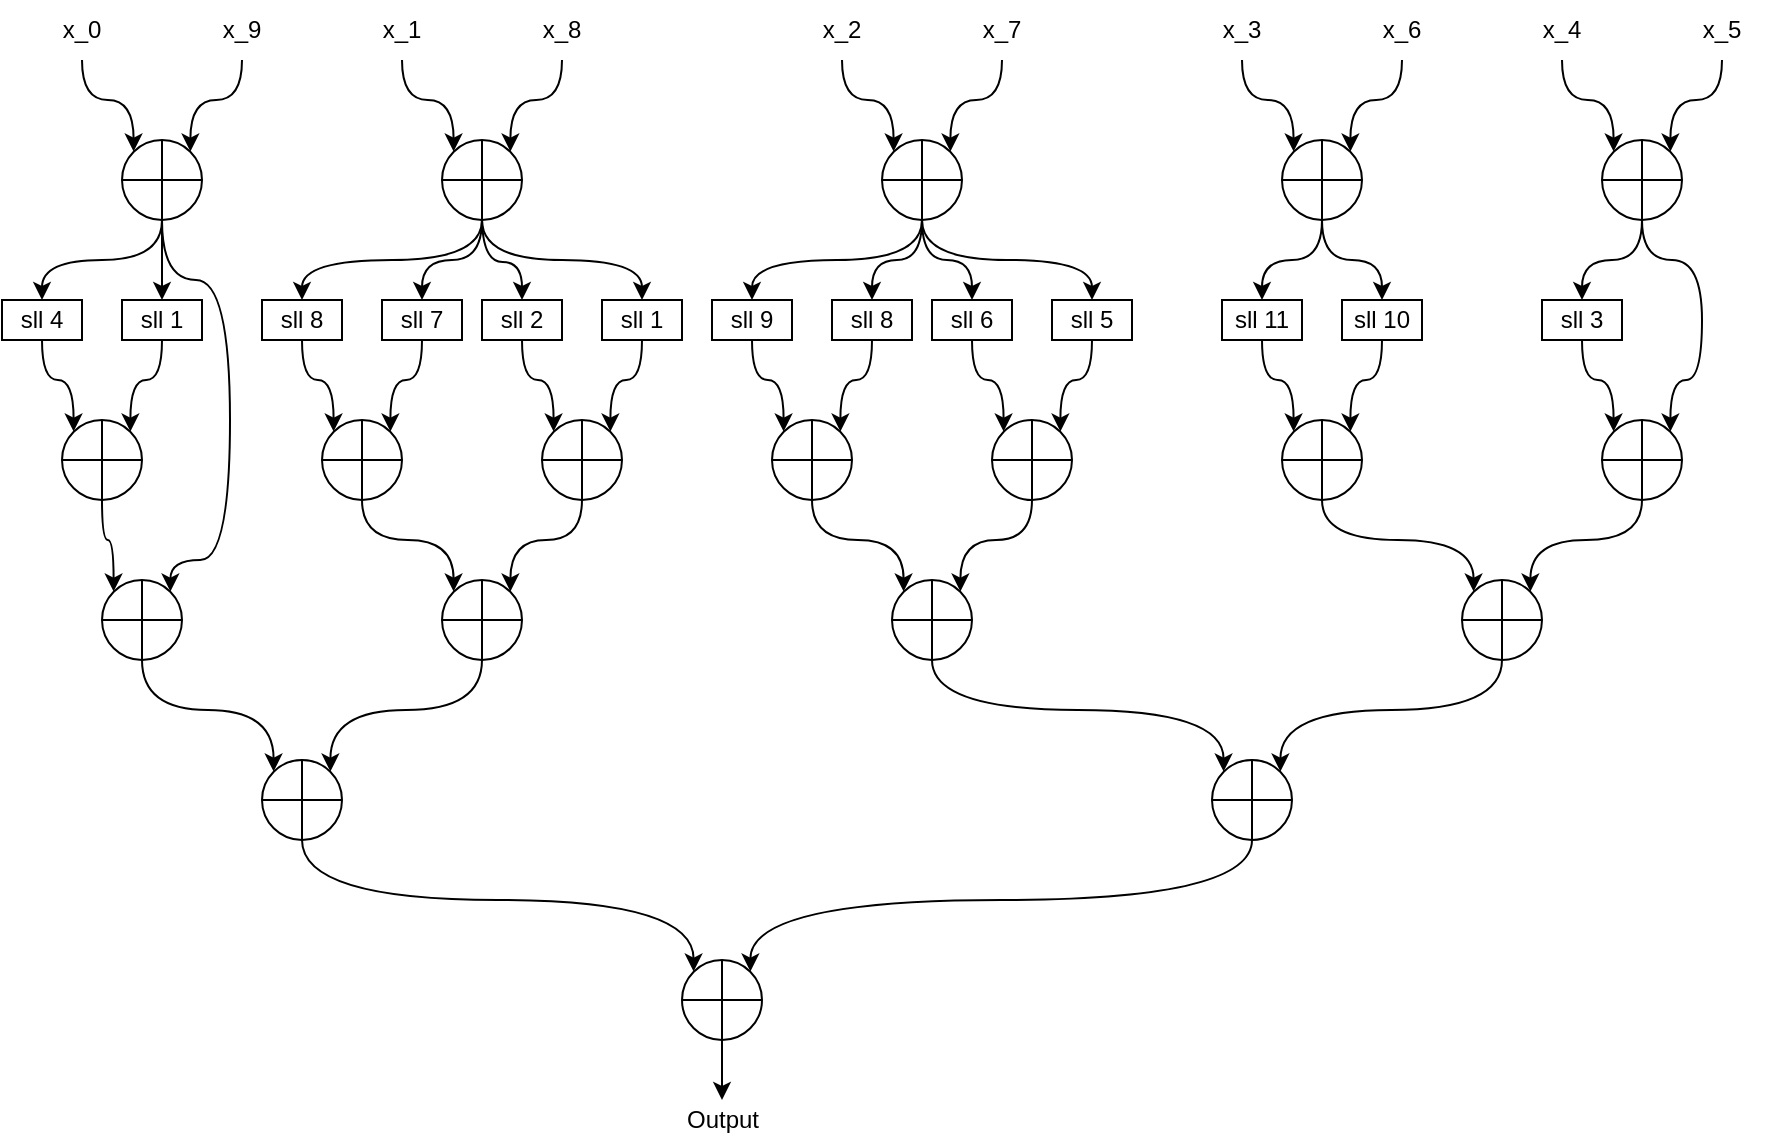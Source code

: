 <mxfile version="16.2.2" type="device"><diagram id="GXYAhKVbYivc5i20RNcG" name="Page-1"><mxGraphModel dx="1038" dy="564" grid="1" gridSize="10" guides="1" tooltips="1" connect="1" arrows="1" fold="1" page="1" pageScale="1" pageWidth="850" pageHeight="1100" math="0" shadow="0"><root><mxCell id="0"/><mxCell id="1" parent="0"/><mxCell id="hJeCYC6Ov6IkQQ9SEFqc-15" style="edgeStyle=orthogonalEdgeStyle;rounded=0;orthogonalLoop=1;jettySize=auto;html=1;entryX=0.145;entryY=0.145;entryDx=0;entryDy=0;entryPerimeter=0;curved=1;" edge="1" parent="1" source="hJeCYC6Ov6IkQQ9SEFqc-4" target="hJeCYC6Ov6IkQQ9SEFqc-14"><mxGeometry relative="1" as="geometry"/></mxCell><mxCell id="hJeCYC6Ov6IkQQ9SEFqc-4" value="x_0" style="text;html=1;strokeColor=none;fillColor=none;align=center;verticalAlign=middle;whiteSpace=wrap;rounded=0;" vertex="1" parent="1"><mxGeometry x="80" y="50" width="60" height="30" as="geometry"/></mxCell><mxCell id="hJeCYC6Ov6IkQQ9SEFqc-16" style="edgeStyle=orthogonalEdgeStyle;rounded=0;orthogonalLoop=1;jettySize=auto;html=1;entryX=0.855;entryY=0.145;entryDx=0;entryDy=0;entryPerimeter=0;curved=1;" edge="1" parent="1" source="hJeCYC6Ov6IkQQ9SEFqc-5" target="hJeCYC6Ov6IkQQ9SEFqc-14"><mxGeometry relative="1" as="geometry"/></mxCell><mxCell id="hJeCYC6Ov6IkQQ9SEFqc-5" value="x_9" style="text;html=1;strokeColor=none;fillColor=none;align=center;verticalAlign=middle;whiteSpace=wrap;rounded=0;" vertex="1" parent="1"><mxGeometry x="160" y="50" width="60" height="30" as="geometry"/></mxCell><mxCell id="hJeCYC6Ov6IkQQ9SEFqc-6" value="x_1" style="text;html=1;strokeColor=none;fillColor=none;align=center;verticalAlign=middle;whiteSpace=wrap;rounded=0;" vertex="1" parent="1"><mxGeometry x="240" y="50" width="60" height="30" as="geometry"/></mxCell><mxCell id="hJeCYC6Ov6IkQQ9SEFqc-7" value="x_8" style="text;html=1;strokeColor=none;fillColor=none;align=center;verticalAlign=middle;whiteSpace=wrap;rounded=0;fontStyle=0" vertex="1" parent="1"><mxGeometry x="320" y="50" width="60" height="30" as="geometry"/></mxCell><mxCell id="hJeCYC6Ov6IkQQ9SEFqc-8" value="x_2" style="text;html=1;strokeColor=none;fillColor=none;align=center;verticalAlign=middle;whiteSpace=wrap;rounded=0;" vertex="1" parent="1"><mxGeometry x="460" y="50" width="60" height="30" as="geometry"/></mxCell><mxCell id="hJeCYC6Ov6IkQQ9SEFqc-9" value="x_7" style="text;html=1;strokeColor=none;fillColor=none;align=center;verticalAlign=middle;whiteSpace=wrap;rounded=0;" vertex="1" parent="1"><mxGeometry x="540" y="50" width="60" height="30" as="geometry"/></mxCell><mxCell id="hJeCYC6Ov6IkQQ9SEFqc-10" value="x_3" style="text;html=1;strokeColor=none;fillColor=none;align=center;verticalAlign=middle;whiteSpace=wrap;rounded=0;" vertex="1" parent="1"><mxGeometry x="660" y="50" width="60" height="30" as="geometry"/></mxCell><mxCell id="hJeCYC6Ov6IkQQ9SEFqc-11" value="x_6" style="text;html=1;strokeColor=none;fillColor=none;align=center;verticalAlign=middle;whiteSpace=wrap;rounded=0;" vertex="1" parent="1"><mxGeometry x="740" y="50" width="60" height="30" as="geometry"/></mxCell><mxCell id="hJeCYC6Ov6IkQQ9SEFqc-12" value="x_4" style="text;html=1;strokeColor=none;fillColor=none;align=center;verticalAlign=middle;whiteSpace=wrap;rounded=0;" vertex="1" parent="1"><mxGeometry x="820" y="50" width="60" height="30" as="geometry"/></mxCell><mxCell id="hJeCYC6Ov6IkQQ9SEFqc-13" value="x_5" style="text;html=1;strokeColor=none;fillColor=none;align=center;verticalAlign=middle;whiteSpace=wrap;rounded=0;" vertex="1" parent="1"><mxGeometry x="900" y="50" width="60" height="30" as="geometry"/></mxCell><mxCell id="hJeCYC6Ov6IkQQ9SEFqc-46" style="edgeStyle=orthogonalEdgeStyle;curved=1;rounded=0;orthogonalLoop=1;jettySize=auto;html=1;entryX=0.5;entryY=0;entryDx=0;entryDy=0;exitX=0.5;exitY=1;exitDx=0;exitDy=0;exitPerimeter=0;" edge="1" parent="1" source="hJeCYC6Ov6IkQQ9SEFqc-14" target="hJeCYC6Ov6IkQQ9SEFqc-32"><mxGeometry relative="1" as="geometry"/></mxCell><mxCell id="hJeCYC6Ov6IkQQ9SEFqc-47" style="edgeStyle=orthogonalEdgeStyle;curved=1;rounded=0;orthogonalLoop=1;jettySize=auto;html=1;entryX=0.5;entryY=0;entryDx=0;entryDy=0;" edge="1" parent="1" source="hJeCYC6Ov6IkQQ9SEFqc-14" target="hJeCYC6Ov6IkQQ9SEFqc-40"><mxGeometry relative="1" as="geometry"/></mxCell><mxCell id="hJeCYC6Ov6IkQQ9SEFqc-14" value="" style="verticalLabelPosition=bottom;verticalAlign=top;html=1;shape=mxgraph.flowchart.summing_function;" vertex="1" parent="1"><mxGeometry x="130" y="120" width="40" height="40" as="geometry"/></mxCell><mxCell id="hJeCYC6Ov6IkQQ9SEFqc-20" style="edgeStyle=orthogonalEdgeStyle;rounded=0;orthogonalLoop=1;jettySize=auto;html=1;entryX=0.145;entryY=0.145;entryDx=0;entryDy=0;entryPerimeter=0;curved=1;" edge="1" parent="1" target="hJeCYC6Ov6IkQQ9SEFqc-22" source="hJeCYC6Ov6IkQQ9SEFqc-6"><mxGeometry relative="1" as="geometry"><mxPoint x="270" y="80" as="sourcePoint"/></mxGeometry></mxCell><mxCell id="hJeCYC6Ov6IkQQ9SEFqc-21" style="edgeStyle=orthogonalEdgeStyle;rounded=0;orthogonalLoop=1;jettySize=auto;html=1;entryX=0.855;entryY=0.145;entryDx=0;entryDy=0;entryPerimeter=0;curved=1;" edge="1" parent="1" target="hJeCYC6Ov6IkQQ9SEFqc-22" source="hJeCYC6Ov6IkQQ9SEFqc-7"><mxGeometry relative="1" as="geometry"><mxPoint x="350" y="80" as="sourcePoint"/></mxGeometry></mxCell><mxCell id="hJeCYC6Ov6IkQQ9SEFqc-22" value="" style="verticalLabelPosition=bottom;verticalAlign=top;html=1;shape=mxgraph.flowchart.summing_function;" vertex="1" parent="1"><mxGeometry x="290" y="120" width="40" height="40" as="geometry"/></mxCell><mxCell id="hJeCYC6Ov6IkQQ9SEFqc-23" style="edgeStyle=orthogonalEdgeStyle;rounded=0;orthogonalLoop=1;jettySize=auto;html=1;entryX=0.145;entryY=0.145;entryDx=0;entryDy=0;entryPerimeter=0;curved=1;" edge="1" parent="1" target="hJeCYC6Ov6IkQQ9SEFqc-25" source="hJeCYC6Ov6IkQQ9SEFqc-8"><mxGeometry relative="1" as="geometry"><mxPoint x="490" y="80" as="sourcePoint"/></mxGeometry></mxCell><mxCell id="hJeCYC6Ov6IkQQ9SEFqc-24" style="edgeStyle=orthogonalEdgeStyle;rounded=0;orthogonalLoop=1;jettySize=auto;html=1;entryX=0.855;entryY=0.145;entryDx=0;entryDy=0;entryPerimeter=0;curved=1;" edge="1" parent="1" target="hJeCYC6Ov6IkQQ9SEFqc-25" source="hJeCYC6Ov6IkQQ9SEFqc-9"><mxGeometry relative="1" as="geometry"><mxPoint x="570" y="80" as="sourcePoint"/></mxGeometry></mxCell><mxCell id="hJeCYC6Ov6IkQQ9SEFqc-25" value="" style="verticalLabelPosition=bottom;verticalAlign=top;html=1;shape=mxgraph.flowchart.summing_function;" vertex="1" parent="1"><mxGeometry x="510" y="120" width="40" height="40" as="geometry"/></mxCell><mxCell id="hJeCYC6Ov6IkQQ9SEFqc-26" style="edgeStyle=orthogonalEdgeStyle;rounded=0;orthogonalLoop=1;jettySize=auto;html=1;entryX=0.145;entryY=0.145;entryDx=0;entryDy=0;entryPerimeter=0;curved=1;" edge="1" parent="1" target="hJeCYC6Ov6IkQQ9SEFqc-28" source="hJeCYC6Ov6IkQQ9SEFqc-10"><mxGeometry relative="1" as="geometry"><mxPoint x="690" y="80" as="sourcePoint"/></mxGeometry></mxCell><mxCell id="hJeCYC6Ov6IkQQ9SEFqc-27" style="edgeStyle=orthogonalEdgeStyle;rounded=0;orthogonalLoop=1;jettySize=auto;html=1;entryX=0.855;entryY=0.145;entryDx=0;entryDy=0;entryPerimeter=0;curved=1;" edge="1" parent="1" target="hJeCYC6Ov6IkQQ9SEFqc-28" source="hJeCYC6Ov6IkQQ9SEFqc-11"><mxGeometry relative="1" as="geometry"><mxPoint x="770" y="80" as="sourcePoint"/></mxGeometry></mxCell><mxCell id="hJeCYC6Ov6IkQQ9SEFqc-28" value="" style="verticalLabelPosition=bottom;verticalAlign=top;html=1;shape=mxgraph.flowchart.summing_function;" vertex="1" parent="1"><mxGeometry x="710" y="120" width="40" height="40" as="geometry"/></mxCell><mxCell id="hJeCYC6Ov6IkQQ9SEFqc-29" style="edgeStyle=orthogonalEdgeStyle;rounded=0;orthogonalLoop=1;jettySize=auto;html=1;entryX=0.145;entryY=0.145;entryDx=0;entryDy=0;entryPerimeter=0;curved=1;" edge="1" parent="1" target="hJeCYC6Ov6IkQQ9SEFqc-31" source="hJeCYC6Ov6IkQQ9SEFqc-12"><mxGeometry relative="1" as="geometry"><mxPoint x="850" y="80" as="sourcePoint"/></mxGeometry></mxCell><mxCell id="hJeCYC6Ov6IkQQ9SEFqc-30" style="edgeStyle=orthogonalEdgeStyle;rounded=0;orthogonalLoop=1;jettySize=auto;html=1;entryX=0.855;entryY=0.145;entryDx=0;entryDy=0;entryPerimeter=0;curved=1;" edge="1" parent="1" target="hJeCYC6Ov6IkQQ9SEFqc-31" source="hJeCYC6Ov6IkQQ9SEFqc-13"><mxGeometry relative="1" as="geometry"><mxPoint x="930" y="80" as="sourcePoint"/></mxGeometry></mxCell><mxCell id="hJeCYC6Ov6IkQQ9SEFqc-31" value="" style="verticalLabelPosition=bottom;verticalAlign=top;html=1;shape=mxgraph.flowchart.summing_function;" vertex="1" parent="1"><mxGeometry x="870" y="120" width="40" height="40" as="geometry"/></mxCell><mxCell id="hJeCYC6Ov6IkQQ9SEFqc-32" value="sll 4" style="rounded=0;whiteSpace=wrap;html=1;" vertex="1" parent="1"><mxGeometry x="70" y="200" width="40" height="20" as="geometry"/></mxCell><mxCell id="hJeCYC6Ov6IkQQ9SEFqc-40" value="sll 1" style="rounded=0;whiteSpace=wrap;html=1;" vertex="1" parent="1"><mxGeometry x="130" y="200" width="40" height="20" as="geometry"/></mxCell><mxCell id="hJeCYC6Ov6IkQQ9SEFqc-42" style="edgeStyle=orthogonalEdgeStyle;rounded=0;orthogonalLoop=1;jettySize=auto;html=1;entryX=0.145;entryY=0.145;entryDx=0;entryDy=0;entryPerimeter=0;curved=1;exitX=0.5;exitY=1;exitDx=0;exitDy=0;" edge="1" parent="1" target="hJeCYC6Ov6IkQQ9SEFqc-44" source="hJeCYC6Ov6IkQQ9SEFqc-32"><mxGeometry relative="1" as="geometry"><mxPoint x="80" y="220" as="sourcePoint"/></mxGeometry></mxCell><mxCell id="hJeCYC6Ov6IkQQ9SEFqc-43" style="edgeStyle=orthogonalEdgeStyle;rounded=0;orthogonalLoop=1;jettySize=auto;html=1;entryX=0.855;entryY=0.145;entryDx=0;entryDy=0;entryPerimeter=0;curved=1;exitX=0.5;exitY=1;exitDx=0;exitDy=0;" edge="1" parent="1" target="hJeCYC6Ov6IkQQ9SEFqc-44" source="hJeCYC6Ov6IkQQ9SEFqc-40"><mxGeometry relative="1" as="geometry"><mxPoint x="160" y="240" as="sourcePoint"/></mxGeometry></mxCell><mxCell id="hJeCYC6Ov6IkQQ9SEFqc-44" value="" style="verticalLabelPosition=bottom;verticalAlign=top;html=1;shape=mxgraph.flowchart.summing_function;" vertex="1" parent="1"><mxGeometry x="100" y="260" width="40" height="40" as="geometry"/></mxCell><mxCell id="hJeCYC6Ov6IkQQ9SEFqc-48" style="edgeStyle=orthogonalEdgeStyle;rounded=0;orthogonalLoop=1;jettySize=auto;html=1;entryX=0.145;entryY=0.145;entryDx=0;entryDy=0;entryPerimeter=0;curved=1;exitX=0.5;exitY=1;exitDx=0;exitDy=0;exitPerimeter=0;" edge="1" parent="1" target="hJeCYC6Ov6IkQQ9SEFqc-50" source="hJeCYC6Ov6IkQQ9SEFqc-44"><mxGeometry relative="1" as="geometry"><mxPoint x="140" y="300" as="sourcePoint"/></mxGeometry></mxCell><mxCell id="hJeCYC6Ov6IkQQ9SEFqc-49" style="edgeStyle=orthogonalEdgeStyle;rounded=0;orthogonalLoop=1;jettySize=auto;html=1;entryX=0.855;entryY=0.145;entryDx=0;entryDy=0;entryPerimeter=0;curved=1;exitX=0.5;exitY=1;exitDx=0;exitDy=0;exitPerimeter=0;" edge="1" parent="1" target="hJeCYC6Ov6IkQQ9SEFqc-50" source="hJeCYC6Ov6IkQQ9SEFqc-14"><mxGeometry relative="1" as="geometry"><mxPoint x="200" y="300" as="sourcePoint"/><Array as="points"><mxPoint x="150" y="190"/><mxPoint x="184" y="190"/><mxPoint x="184" y="330"/><mxPoint x="154" y="330"/></Array></mxGeometry></mxCell><mxCell id="hJeCYC6Ov6IkQQ9SEFqc-50" value="" style="verticalLabelPosition=bottom;verticalAlign=top;html=1;shape=mxgraph.flowchart.summing_function;" vertex="1" parent="1"><mxGeometry x="120" y="340" width="40" height="40" as="geometry"/></mxCell><mxCell id="hJeCYC6Ov6IkQQ9SEFqc-58" style="edgeStyle=orthogonalEdgeStyle;curved=1;rounded=0;orthogonalLoop=1;jettySize=auto;html=1;entryX=0.5;entryY=0;entryDx=0;entryDy=0;exitX=0.5;exitY=1;exitDx=0;exitDy=0;exitPerimeter=0;" edge="1" target="hJeCYC6Ov6IkQQ9SEFqc-60" parent="1" source="hJeCYC6Ov6IkQQ9SEFqc-22"><mxGeometry relative="1" as="geometry"><mxPoint x="370" y="150" as="sourcePoint"/></mxGeometry></mxCell><mxCell id="hJeCYC6Ov6IkQQ9SEFqc-59" style="edgeStyle=orthogonalEdgeStyle;curved=1;rounded=0;orthogonalLoop=1;jettySize=auto;html=1;entryX=0.5;entryY=0;entryDx=0;entryDy=0;exitX=0.5;exitY=1;exitDx=0;exitDy=0;exitPerimeter=0;" edge="1" target="hJeCYC6Ov6IkQQ9SEFqc-61" parent="1" source="hJeCYC6Ov6IkQQ9SEFqc-22"><mxGeometry relative="1" as="geometry"><mxPoint x="370" y="150" as="sourcePoint"/></mxGeometry></mxCell><mxCell id="hJeCYC6Ov6IkQQ9SEFqc-60" value="sll 8" style="rounded=0;whiteSpace=wrap;html=1;" vertex="1" parent="1"><mxGeometry x="200" y="200" width="40" height="20" as="geometry"/></mxCell><mxCell id="hJeCYC6Ov6IkQQ9SEFqc-61" value="sll 7" style="rounded=0;whiteSpace=wrap;html=1;" vertex="1" parent="1"><mxGeometry x="260" y="200" width="40" height="20" as="geometry"/></mxCell><mxCell id="hJeCYC6Ov6IkQQ9SEFqc-62" style="edgeStyle=orthogonalEdgeStyle;rounded=0;orthogonalLoop=1;jettySize=auto;html=1;entryX=0.145;entryY=0.145;entryDx=0;entryDy=0;entryPerimeter=0;curved=1;exitX=0.5;exitY=1;exitDx=0;exitDy=0;" edge="1" source="hJeCYC6Ov6IkQQ9SEFqc-60" target="hJeCYC6Ov6IkQQ9SEFqc-64" parent="1"><mxGeometry relative="1" as="geometry"><mxPoint x="210" y="220" as="sourcePoint"/></mxGeometry></mxCell><mxCell id="hJeCYC6Ov6IkQQ9SEFqc-63" style="edgeStyle=orthogonalEdgeStyle;rounded=0;orthogonalLoop=1;jettySize=auto;html=1;entryX=0.855;entryY=0.145;entryDx=0;entryDy=0;entryPerimeter=0;curved=1;exitX=0.5;exitY=1;exitDx=0;exitDy=0;" edge="1" source="hJeCYC6Ov6IkQQ9SEFqc-61" target="hJeCYC6Ov6IkQQ9SEFqc-64" parent="1"><mxGeometry relative="1" as="geometry"><mxPoint x="290" y="240" as="sourcePoint"/></mxGeometry></mxCell><mxCell id="hJeCYC6Ov6IkQQ9SEFqc-64" value="" style="verticalLabelPosition=bottom;verticalAlign=top;html=1;shape=mxgraph.flowchart.summing_function;" vertex="1" parent="1"><mxGeometry x="230" y="260" width="40" height="40" as="geometry"/></mxCell><mxCell id="hJeCYC6Ov6IkQQ9SEFqc-65" style="edgeStyle=orthogonalEdgeStyle;curved=1;rounded=0;orthogonalLoop=1;jettySize=auto;html=1;entryX=0.5;entryY=0;entryDx=0;entryDy=0;" edge="1" target="hJeCYC6Ov6IkQQ9SEFqc-67" parent="1"><mxGeometry relative="1" as="geometry"><mxPoint x="310" y="160" as="sourcePoint"/></mxGeometry></mxCell><mxCell id="hJeCYC6Ov6IkQQ9SEFqc-66" style="edgeStyle=orthogonalEdgeStyle;curved=1;rounded=0;orthogonalLoop=1;jettySize=auto;html=1;entryX=0.5;entryY=0;entryDx=0;entryDy=0;exitX=0.5;exitY=1;exitDx=0;exitDy=0;exitPerimeter=0;" edge="1" target="hJeCYC6Ov6IkQQ9SEFqc-68" parent="1" source="hJeCYC6Ov6IkQQ9SEFqc-22"><mxGeometry relative="1" as="geometry"><mxPoint x="340" y="180" as="sourcePoint"/></mxGeometry></mxCell><mxCell id="hJeCYC6Ov6IkQQ9SEFqc-67" value="sll 2" style="rounded=0;whiteSpace=wrap;html=1;" vertex="1" parent="1"><mxGeometry x="310" y="200" width="40" height="20" as="geometry"/></mxCell><mxCell id="hJeCYC6Ov6IkQQ9SEFqc-68" value="sll 1" style="rounded=0;whiteSpace=wrap;html=1;" vertex="1" parent="1"><mxGeometry x="370" y="200" width="40" height="20" as="geometry"/></mxCell><mxCell id="hJeCYC6Ov6IkQQ9SEFqc-69" style="edgeStyle=orthogonalEdgeStyle;rounded=0;orthogonalLoop=1;jettySize=auto;html=1;entryX=0.145;entryY=0.145;entryDx=0;entryDy=0;entryPerimeter=0;curved=1;exitX=0.5;exitY=1;exitDx=0;exitDy=0;" edge="1" source="hJeCYC6Ov6IkQQ9SEFqc-67" target="hJeCYC6Ov6IkQQ9SEFqc-71" parent="1"><mxGeometry relative="1" as="geometry"><mxPoint x="320" y="220" as="sourcePoint"/></mxGeometry></mxCell><mxCell id="hJeCYC6Ov6IkQQ9SEFqc-70" style="edgeStyle=orthogonalEdgeStyle;rounded=0;orthogonalLoop=1;jettySize=auto;html=1;entryX=0.855;entryY=0.145;entryDx=0;entryDy=0;entryPerimeter=0;curved=1;exitX=0.5;exitY=1;exitDx=0;exitDy=0;" edge="1" source="hJeCYC6Ov6IkQQ9SEFqc-68" target="hJeCYC6Ov6IkQQ9SEFqc-71" parent="1"><mxGeometry relative="1" as="geometry"><mxPoint x="400" y="240" as="sourcePoint"/></mxGeometry></mxCell><mxCell id="hJeCYC6Ov6IkQQ9SEFqc-71" value="" style="verticalLabelPosition=bottom;verticalAlign=top;html=1;shape=mxgraph.flowchart.summing_function;" vertex="1" parent="1"><mxGeometry x="340" y="260" width="40" height="40" as="geometry"/></mxCell><mxCell id="hJeCYC6Ov6IkQQ9SEFqc-72" style="edgeStyle=orthogonalEdgeStyle;rounded=0;orthogonalLoop=1;jettySize=auto;html=1;entryX=0.145;entryY=0.145;entryDx=0;entryDy=0;entryPerimeter=0;curved=1;exitX=0.5;exitY=1;exitDx=0;exitDy=0;exitPerimeter=0;" edge="1" parent="1" target="hJeCYC6Ov6IkQQ9SEFqc-74" source="hJeCYC6Ov6IkQQ9SEFqc-64"><mxGeometry relative="1" as="geometry"><mxPoint x="280" y="300" as="sourcePoint"/></mxGeometry></mxCell><mxCell id="hJeCYC6Ov6IkQQ9SEFqc-73" style="edgeStyle=orthogonalEdgeStyle;rounded=0;orthogonalLoop=1;jettySize=auto;html=1;entryX=0.855;entryY=0.145;entryDx=0;entryDy=0;entryPerimeter=0;curved=1;exitX=0.5;exitY=1;exitDx=0;exitDy=0;exitPerimeter=0;" edge="1" parent="1" target="hJeCYC6Ov6IkQQ9SEFqc-74" source="hJeCYC6Ov6IkQQ9SEFqc-71"><mxGeometry relative="1" as="geometry"><mxPoint x="340" y="300" as="sourcePoint"/></mxGeometry></mxCell><mxCell id="hJeCYC6Ov6IkQQ9SEFqc-74" value="" style="verticalLabelPosition=bottom;verticalAlign=top;html=1;shape=mxgraph.flowchart.summing_function;" vertex="1" parent="1"><mxGeometry x="290" y="340" width="40" height="40" as="geometry"/></mxCell><mxCell id="hJeCYC6Ov6IkQQ9SEFqc-92" style="edgeStyle=orthogonalEdgeStyle;curved=1;rounded=0;orthogonalLoop=1;jettySize=auto;html=1;entryX=0.5;entryY=0;entryDx=0;entryDy=0;exitX=0.5;exitY=1;exitDx=0;exitDy=0;exitPerimeter=0;" edge="1" target="hJeCYC6Ov6IkQQ9SEFqc-94" parent="1" source="hJeCYC6Ov6IkQQ9SEFqc-25"><mxGeometry relative="1" as="geometry"><mxPoint x="540" y="190" as="sourcePoint"/></mxGeometry></mxCell><mxCell id="hJeCYC6Ov6IkQQ9SEFqc-93" style="edgeStyle=orthogonalEdgeStyle;curved=1;rounded=0;orthogonalLoop=1;jettySize=auto;html=1;entryX=0.5;entryY=0;entryDx=0;entryDy=0;exitX=0.5;exitY=1;exitDx=0;exitDy=0;exitPerimeter=0;" edge="1" target="hJeCYC6Ov6IkQQ9SEFqc-95" parent="1" source="hJeCYC6Ov6IkQQ9SEFqc-25"><mxGeometry relative="1" as="geometry"><mxPoint x="540" y="190" as="sourcePoint"/></mxGeometry></mxCell><mxCell id="hJeCYC6Ov6IkQQ9SEFqc-94" value="sll 9" style="rounded=0;whiteSpace=wrap;html=1;" vertex="1" parent="1"><mxGeometry x="425" y="200" width="40" height="20" as="geometry"/></mxCell><mxCell id="hJeCYC6Ov6IkQQ9SEFqc-95" value="sll 8" style="rounded=0;whiteSpace=wrap;html=1;" vertex="1" parent="1"><mxGeometry x="485" y="200" width="40" height="20" as="geometry"/></mxCell><mxCell id="hJeCYC6Ov6IkQQ9SEFqc-96" style="edgeStyle=orthogonalEdgeStyle;rounded=0;orthogonalLoop=1;jettySize=auto;html=1;entryX=0.145;entryY=0.145;entryDx=0;entryDy=0;entryPerimeter=0;curved=1;exitX=0.5;exitY=1;exitDx=0;exitDy=0;" edge="1" source="hJeCYC6Ov6IkQQ9SEFqc-94" target="hJeCYC6Ov6IkQQ9SEFqc-98" parent="1"><mxGeometry relative="1" as="geometry"><mxPoint x="435" y="220" as="sourcePoint"/></mxGeometry></mxCell><mxCell id="hJeCYC6Ov6IkQQ9SEFqc-97" style="edgeStyle=orthogonalEdgeStyle;rounded=0;orthogonalLoop=1;jettySize=auto;html=1;entryX=0.855;entryY=0.145;entryDx=0;entryDy=0;entryPerimeter=0;curved=1;exitX=0.5;exitY=1;exitDx=0;exitDy=0;" edge="1" source="hJeCYC6Ov6IkQQ9SEFqc-95" target="hJeCYC6Ov6IkQQ9SEFqc-98" parent="1"><mxGeometry relative="1" as="geometry"><mxPoint x="515" y="240" as="sourcePoint"/></mxGeometry></mxCell><mxCell id="hJeCYC6Ov6IkQQ9SEFqc-98" value="" style="verticalLabelPosition=bottom;verticalAlign=top;html=1;shape=mxgraph.flowchart.summing_function;" vertex="1" parent="1"><mxGeometry x="455" y="260" width="40" height="40" as="geometry"/></mxCell><mxCell id="hJeCYC6Ov6IkQQ9SEFqc-99" style="edgeStyle=orthogonalEdgeStyle;curved=1;rounded=0;orthogonalLoop=1;jettySize=auto;html=1;entryX=0.5;entryY=0;entryDx=0;entryDy=0;exitX=0.5;exitY=1;exitDx=0;exitDy=0;exitPerimeter=0;" edge="1" target="hJeCYC6Ov6IkQQ9SEFqc-101" parent="1" source="hJeCYC6Ov6IkQQ9SEFqc-25"><mxGeometry relative="1" as="geometry"><mxPoint x="540" y="190" as="sourcePoint"/></mxGeometry></mxCell><mxCell id="hJeCYC6Ov6IkQQ9SEFqc-100" style="edgeStyle=orthogonalEdgeStyle;curved=1;rounded=0;orthogonalLoop=1;jettySize=auto;html=1;entryX=0.5;entryY=0;entryDx=0;entryDy=0;exitX=0.5;exitY=1;exitDx=0;exitDy=0;exitPerimeter=0;" edge="1" target="hJeCYC6Ov6IkQQ9SEFqc-102" parent="1" source="hJeCYC6Ov6IkQQ9SEFqc-25"><mxGeometry relative="1" as="geometry"><mxPoint x="540" y="190" as="sourcePoint"/></mxGeometry></mxCell><mxCell id="hJeCYC6Ov6IkQQ9SEFqc-101" value="sll 6" style="rounded=0;whiteSpace=wrap;html=1;" vertex="1" parent="1"><mxGeometry x="535" y="200" width="40" height="20" as="geometry"/></mxCell><mxCell id="hJeCYC6Ov6IkQQ9SEFqc-102" value="sll 5" style="rounded=0;whiteSpace=wrap;html=1;" vertex="1" parent="1"><mxGeometry x="595" y="200" width="40" height="20" as="geometry"/></mxCell><mxCell id="hJeCYC6Ov6IkQQ9SEFqc-103" style="edgeStyle=orthogonalEdgeStyle;rounded=0;orthogonalLoop=1;jettySize=auto;html=1;entryX=0.145;entryY=0.145;entryDx=0;entryDy=0;entryPerimeter=0;curved=1;exitX=0.5;exitY=1;exitDx=0;exitDy=0;" edge="1" source="hJeCYC6Ov6IkQQ9SEFqc-101" target="hJeCYC6Ov6IkQQ9SEFqc-105" parent="1"><mxGeometry relative="1" as="geometry"><mxPoint x="545" y="220" as="sourcePoint"/></mxGeometry></mxCell><mxCell id="hJeCYC6Ov6IkQQ9SEFqc-104" style="edgeStyle=orthogonalEdgeStyle;rounded=0;orthogonalLoop=1;jettySize=auto;html=1;entryX=0.855;entryY=0.145;entryDx=0;entryDy=0;entryPerimeter=0;curved=1;exitX=0.5;exitY=1;exitDx=0;exitDy=0;" edge="1" source="hJeCYC6Ov6IkQQ9SEFqc-102" target="hJeCYC6Ov6IkQQ9SEFqc-105" parent="1"><mxGeometry relative="1" as="geometry"><mxPoint x="625" y="240" as="sourcePoint"/></mxGeometry></mxCell><mxCell id="hJeCYC6Ov6IkQQ9SEFqc-105" value="" style="verticalLabelPosition=bottom;verticalAlign=top;html=1;shape=mxgraph.flowchart.summing_function;" vertex="1" parent="1"><mxGeometry x="565" y="260" width="40" height="40" as="geometry"/></mxCell><mxCell id="hJeCYC6Ov6IkQQ9SEFqc-106" style="edgeStyle=orthogonalEdgeStyle;rounded=0;orthogonalLoop=1;jettySize=auto;html=1;entryX=0.145;entryY=0.145;entryDx=0;entryDy=0;entryPerimeter=0;curved=1;exitX=0.5;exitY=1;exitDx=0;exitDy=0;exitPerimeter=0;" edge="1" source="hJeCYC6Ov6IkQQ9SEFqc-98" target="hJeCYC6Ov6IkQQ9SEFqc-108" parent="1"><mxGeometry relative="1" as="geometry"><mxPoint x="505" y="300" as="sourcePoint"/></mxGeometry></mxCell><mxCell id="hJeCYC6Ov6IkQQ9SEFqc-107" style="edgeStyle=orthogonalEdgeStyle;rounded=0;orthogonalLoop=1;jettySize=auto;html=1;entryX=0.855;entryY=0.145;entryDx=0;entryDy=0;entryPerimeter=0;curved=1;exitX=0.5;exitY=1;exitDx=0;exitDy=0;exitPerimeter=0;" edge="1" source="hJeCYC6Ov6IkQQ9SEFqc-105" target="hJeCYC6Ov6IkQQ9SEFqc-108" parent="1"><mxGeometry relative="1" as="geometry"><mxPoint x="565" y="300" as="sourcePoint"/></mxGeometry></mxCell><mxCell id="hJeCYC6Ov6IkQQ9SEFqc-108" value="" style="verticalLabelPosition=bottom;verticalAlign=top;html=1;shape=mxgraph.flowchart.summing_function;" vertex="1" parent="1"><mxGeometry x="515" y="340" width="40" height="40" as="geometry"/></mxCell><mxCell id="hJeCYC6Ov6IkQQ9SEFqc-109" style="edgeStyle=orthogonalEdgeStyle;curved=1;rounded=0;orthogonalLoop=1;jettySize=auto;html=1;entryX=0.5;entryY=0;entryDx=0;entryDy=0;exitX=0.5;exitY=1;exitDx=0;exitDy=0;exitPerimeter=0;" edge="1" parent="1" target="hJeCYC6Ov6IkQQ9SEFqc-111" source="hJeCYC6Ov6IkQQ9SEFqc-28"><mxGeometry relative="1" as="geometry"><mxPoint x="750" y="190" as="sourcePoint"/></mxGeometry></mxCell><mxCell id="hJeCYC6Ov6IkQQ9SEFqc-110" style="edgeStyle=orthogonalEdgeStyle;curved=1;rounded=0;orthogonalLoop=1;jettySize=auto;html=1;entryX=0.5;entryY=0;entryDx=0;entryDy=0;exitX=0.5;exitY=1;exitDx=0;exitDy=0;exitPerimeter=0;" edge="1" parent="1" target="hJeCYC6Ov6IkQQ9SEFqc-112" source="hJeCYC6Ov6IkQQ9SEFqc-28"><mxGeometry relative="1" as="geometry"><mxPoint x="750" y="190" as="sourcePoint"/></mxGeometry></mxCell><mxCell id="hJeCYC6Ov6IkQQ9SEFqc-111" value="sll 11" style="rounded=0;whiteSpace=wrap;html=1;" vertex="1" parent="1"><mxGeometry x="680" y="200" width="40" height="20" as="geometry"/></mxCell><mxCell id="hJeCYC6Ov6IkQQ9SEFqc-112" value="sll 10" style="rounded=0;whiteSpace=wrap;html=1;" vertex="1" parent="1"><mxGeometry x="740" y="200" width="40" height="20" as="geometry"/></mxCell><mxCell id="hJeCYC6Ov6IkQQ9SEFqc-113" style="edgeStyle=orthogonalEdgeStyle;rounded=0;orthogonalLoop=1;jettySize=auto;html=1;entryX=0.145;entryY=0.145;entryDx=0;entryDy=0;entryPerimeter=0;curved=1;exitX=0.5;exitY=1;exitDx=0;exitDy=0;" edge="1" parent="1" source="hJeCYC6Ov6IkQQ9SEFqc-111" target="hJeCYC6Ov6IkQQ9SEFqc-115"><mxGeometry relative="1" as="geometry"><mxPoint x="690" y="220" as="sourcePoint"/></mxGeometry></mxCell><mxCell id="hJeCYC6Ov6IkQQ9SEFqc-114" style="edgeStyle=orthogonalEdgeStyle;rounded=0;orthogonalLoop=1;jettySize=auto;html=1;entryX=0.855;entryY=0.145;entryDx=0;entryDy=0;entryPerimeter=0;curved=1;exitX=0.5;exitY=1;exitDx=0;exitDy=0;" edge="1" parent="1" source="hJeCYC6Ov6IkQQ9SEFqc-112" target="hJeCYC6Ov6IkQQ9SEFqc-115"><mxGeometry relative="1" as="geometry"><mxPoint x="770" y="240" as="sourcePoint"/></mxGeometry></mxCell><mxCell id="hJeCYC6Ov6IkQQ9SEFqc-115" value="" style="verticalLabelPosition=bottom;verticalAlign=top;html=1;shape=mxgraph.flowchart.summing_function;" vertex="1" parent="1"><mxGeometry x="710" y="260" width="40" height="40" as="geometry"/></mxCell><mxCell id="hJeCYC6Ov6IkQQ9SEFqc-116" style="edgeStyle=orthogonalEdgeStyle;curved=1;rounded=0;orthogonalLoop=1;jettySize=auto;html=1;entryX=0.5;entryY=0;entryDx=0;entryDy=0;exitX=0.5;exitY=1;exitDx=0;exitDy=0;exitPerimeter=0;" edge="1" parent="1" target="hJeCYC6Ov6IkQQ9SEFqc-118" source="hJeCYC6Ov6IkQQ9SEFqc-31"><mxGeometry relative="1" as="geometry"><mxPoint x="900" y="200" as="sourcePoint"/></mxGeometry></mxCell><mxCell id="hJeCYC6Ov6IkQQ9SEFqc-117" style="edgeStyle=orthogonalEdgeStyle;curved=1;rounded=0;orthogonalLoop=1;jettySize=auto;html=1;entryX=0.855;entryY=0.145;entryDx=0;entryDy=0;exitX=0.5;exitY=1;exitDx=0;exitDy=0;exitPerimeter=0;entryPerimeter=0;" edge="1" parent="1" target="hJeCYC6Ov6IkQQ9SEFqc-122" source="hJeCYC6Ov6IkQQ9SEFqc-31"><mxGeometry relative="1" as="geometry"><mxPoint x="900" y="200" as="sourcePoint"/><mxPoint x="900" y="240" as="targetPoint"/><Array as="points"><mxPoint x="890" y="180"/><mxPoint x="920" y="180"/><mxPoint x="920" y="240"/><mxPoint x="904" y="240"/></Array></mxGeometry></mxCell><mxCell id="hJeCYC6Ov6IkQQ9SEFqc-118" value="sll 3" style="rounded=0;whiteSpace=wrap;html=1;" vertex="1" parent="1"><mxGeometry x="840" y="200" width="40" height="20" as="geometry"/></mxCell><mxCell id="hJeCYC6Ov6IkQQ9SEFqc-120" style="edgeStyle=orthogonalEdgeStyle;rounded=0;orthogonalLoop=1;jettySize=auto;html=1;entryX=0.145;entryY=0.145;entryDx=0;entryDy=0;entryPerimeter=0;curved=1;exitX=0.5;exitY=1;exitDx=0;exitDy=0;" edge="1" parent="1" source="hJeCYC6Ov6IkQQ9SEFqc-118" target="hJeCYC6Ov6IkQQ9SEFqc-122"><mxGeometry relative="1" as="geometry"><mxPoint x="850" y="220" as="sourcePoint"/></mxGeometry></mxCell><mxCell id="hJeCYC6Ov6IkQQ9SEFqc-122" value="" style="verticalLabelPosition=bottom;verticalAlign=top;html=1;shape=mxgraph.flowchart.summing_function;" vertex="1" parent="1"><mxGeometry x="870" y="260" width="40" height="40" as="geometry"/></mxCell><mxCell id="hJeCYC6Ov6IkQQ9SEFqc-123" style="edgeStyle=orthogonalEdgeStyle;rounded=0;orthogonalLoop=1;jettySize=auto;html=1;entryX=0.145;entryY=0.145;entryDx=0;entryDy=0;entryPerimeter=0;curved=1;exitX=0.5;exitY=1;exitDx=0;exitDy=0;exitPerimeter=0;" edge="1" parent="1" target="hJeCYC6Ov6IkQQ9SEFqc-125" source="hJeCYC6Ov6IkQQ9SEFqc-115"><mxGeometry relative="1" as="geometry"><mxPoint x="730" y="330" as="sourcePoint"/></mxGeometry></mxCell><mxCell id="hJeCYC6Ov6IkQQ9SEFqc-124" style="edgeStyle=orthogonalEdgeStyle;rounded=0;orthogonalLoop=1;jettySize=auto;html=1;entryX=0.855;entryY=0.145;entryDx=0;entryDy=0;entryPerimeter=0;curved=1;exitX=0.5;exitY=1;exitDx=0;exitDy=0;exitPerimeter=0;" edge="1" parent="1" target="hJeCYC6Ov6IkQQ9SEFqc-125" source="hJeCYC6Ov6IkQQ9SEFqc-122"><mxGeometry relative="1" as="geometry"><mxPoint x="890" y="330" as="sourcePoint"/></mxGeometry></mxCell><mxCell id="hJeCYC6Ov6IkQQ9SEFqc-125" value="" style="verticalLabelPosition=bottom;verticalAlign=top;html=1;shape=mxgraph.flowchart.summing_function;" vertex="1" parent="1"><mxGeometry x="800" y="340" width="40" height="40" as="geometry"/></mxCell><mxCell id="hJeCYC6Ov6IkQQ9SEFqc-126" style="edgeStyle=orthogonalEdgeStyle;rounded=0;orthogonalLoop=1;jettySize=auto;html=1;entryX=0.145;entryY=0.145;entryDx=0;entryDy=0;entryPerimeter=0;curved=1;exitX=0.5;exitY=1;exitDx=0;exitDy=0;exitPerimeter=0;" edge="1" parent="1" target="hJeCYC6Ov6IkQQ9SEFqc-128" source="hJeCYC6Ov6IkQQ9SEFqc-50"><mxGeometry relative="1" as="geometry"><mxPoint x="160" y="420" as="sourcePoint"/></mxGeometry></mxCell><mxCell id="hJeCYC6Ov6IkQQ9SEFqc-127" style="edgeStyle=orthogonalEdgeStyle;rounded=0;orthogonalLoop=1;jettySize=auto;html=1;entryX=0.855;entryY=0.145;entryDx=0;entryDy=0;entryPerimeter=0;curved=1;exitX=0.5;exitY=1;exitDx=0;exitDy=0;exitPerimeter=0;" edge="1" parent="1" target="hJeCYC6Ov6IkQQ9SEFqc-128" source="hJeCYC6Ov6IkQQ9SEFqc-74"><mxGeometry relative="1" as="geometry"><mxPoint x="270" y="420" as="sourcePoint"/></mxGeometry></mxCell><mxCell id="hJeCYC6Ov6IkQQ9SEFqc-128" value="" style="verticalLabelPosition=bottom;verticalAlign=top;html=1;shape=mxgraph.flowchart.summing_function;" vertex="1" parent="1"><mxGeometry x="200" y="430" width="40" height="40" as="geometry"/></mxCell><mxCell id="hJeCYC6Ov6IkQQ9SEFqc-129" style="edgeStyle=orthogonalEdgeStyle;rounded=0;orthogonalLoop=1;jettySize=auto;html=1;entryX=0.145;entryY=0.145;entryDx=0;entryDy=0;entryPerimeter=0;curved=1;exitX=0.5;exitY=1;exitDx=0;exitDy=0;exitPerimeter=0;" edge="1" parent="1" target="hJeCYC6Ov6IkQQ9SEFqc-131" source="hJeCYC6Ov6IkQQ9SEFqc-108"><mxGeometry relative="1" as="geometry"><mxPoint x="635" y="390" as="sourcePoint"/></mxGeometry></mxCell><mxCell id="hJeCYC6Ov6IkQQ9SEFqc-130" style="edgeStyle=orthogonalEdgeStyle;rounded=0;orthogonalLoop=1;jettySize=auto;html=1;entryX=0.855;entryY=0.145;entryDx=0;entryDy=0;entryPerimeter=0;curved=1;exitX=0.5;exitY=1;exitDx=0;exitDy=0;exitPerimeter=0;" edge="1" parent="1" target="hJeCYC6Ov6IkQQ9SEFqc-131" source="hJeCYC6Ov6IkQQ9SEFqc-125"><mxGeometry relative="1" as="geometry"><mxPoint x="745" y="390" as="sourcePoint"/></mxGeometry></mxCell><mxCell id="hJeCYC6Ov6IkQQ9SEFqc-131" value="" style="verticalLabelPosition=bottom;verticalAlign=top;html=1;shape=mxgraph.flowchart.summing_function;" vertex="1" parent="1"><mxGeometry x="675" y="430" width="40" height="40" as="geometry"/></mxCell><mxCell id="hJeCYC6Ov6IkQQ9SEFqc-132" style="edgeStyle=orthogonalEdgeStyle;rounded=0;orthogonalLoop=1;jettySize=auto;html=1;entryX=0.145;entryY=0.145;entryDx=0;entryDy=0;entryPerimeter=0;curved=1;exitX=0.5;exitY=1;exitDx=0;exitDy=0;exitPerimeter=0;" edge="1" parent="1" target="hJeCYC6Ov6IkQQ9SEFqc-134" source="hJeCYC6Ov6IkQQ9SEFqc-128"><mxGeometry relative="1" as="geometry"><mxPoint x="370" y="490" as="sourcePoint"/></mxGeometry></mxCell><mxCell id="hJeCYC6Ov6IkQQ9SEFqc-133" style="edgeStyle=orthogonalEdgeStyle;rounded=0;orthogonalLoop=1;jettySize=auto;html=1;entryX=0.855;entryY=0.145;entryDx=0;entryDy=0;entryPerimeter=0;curved=1;exitX=0.5;exitY=1;exitDx=0;exitDy=0;exitPerimeter=0;" edge="1" parent="1" target="hJeCYC6Ov6IkQQ9SEFqc-134" source="hJeCYC6Ov6IkQQ9SEFqc-131"><mxGeometry relative="1" as="geometry"><mxPoint x="480" y="490" as="sourcePoint"/></mxGeometry></mxCell><mxCell id="hJeCYC6Ov6IkQQ9SEFqc-135" style="edgeStyle=orthogonalEdgeStyle;curved=1;rounded=0;orthogonalLoop=1;jettySize=auto;html=1;" edge="1" parent="1" source="hJeCYC6Ov6IkQQ9SEFqc-134"><mxGeometry relative="1" as="geometry"><mxPoint x="430" y="600" as="targetPoint"/></mxGeometry></mxCell><mxCell id="hJeCYC6Ov6IkQQ9SEFqc-134" value="" style="verticalLabelPosition=bottom;verticalAlign=top;html=1;shape=mxgraph.flowchart.summing_function;" vertex="1" parent="1"><mxGeometry x="410" y="530" width="40" height="40" as="geometry"/></mxCell><mxCell id="hJeCYC6Ov6IkQQ9SEFqc-136" value="Output" style="text;html=1;align=center;verticalAlign=middle;resizable=0;points=[];autosize=1;strokeColor=none;fillColor=none;" vertex="1" parent="1"><mxGeometry x="405" y="600" width="50" height="20" as="geometry"/></mxCell></root></mxGraphModel></diagram></mxfile>